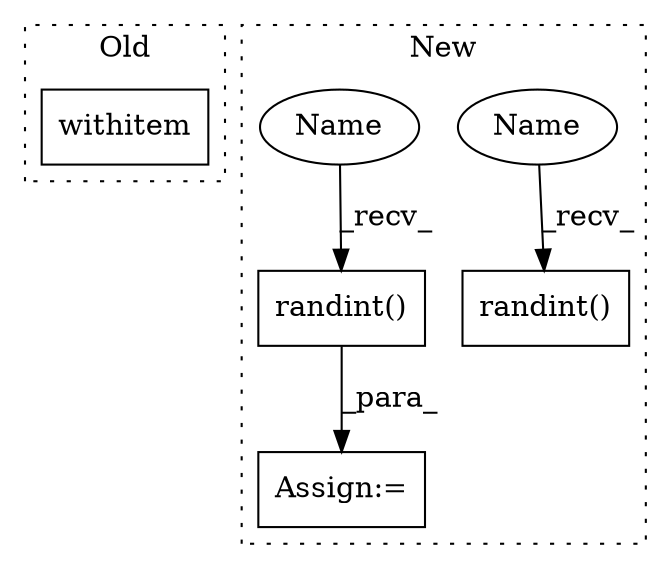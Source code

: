 digraph G {
subgraph cluster0 {
1 [label="withitem" a="49" s="3744" l="6" shape="box"];
label = "Old";
style="dotted";
}
subgraph cluster1 {
2 [label="randint()" a="75" s="6166" l="46" shape="box"];
3 [label="Assign:=" a="68" s="6163" l="3" shape="box"];
4 [label="randint()" a="75" s="5842" l="49" shape="box"];
5 [label="Name" a="87" s="5842" l="5" shape="ellipse"];
6 [label="Name" a="87" s="6166" l="5" shape="ellipse"];
label = "New";
style="dotted";
}
2 -> 3 [label="_para_"];
5 -> 4 [label="_recv_"];
6 -> 2 [label="_recv_"];
}